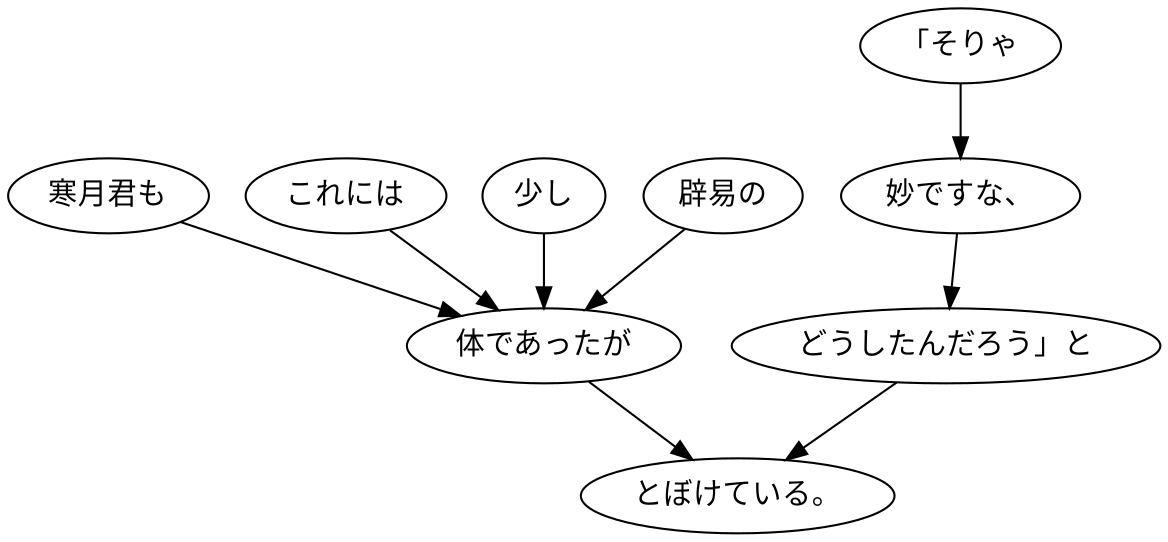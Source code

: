 digraph graph3577 {
	node0 [label="寒月君も"];
	node1 [label="これには"];
	node2 [label="少し"];
	node3 [label="辟易の"];
	node4 [label="体であったが"];
	node5 [label="「そりゃ"];
	node6 [label="妙ですな、"];
	node7 [label="どうしたんだろう」と"];
	node8 [label="とぼけている。"];
	node0 -> node4;
	node1 -> node4;
	node2 -> node4;
	node3 -> node4;
	node4 -> node8;
	node5 -> node6;
	node6 -> node7;
	node7 -> node8;
}
